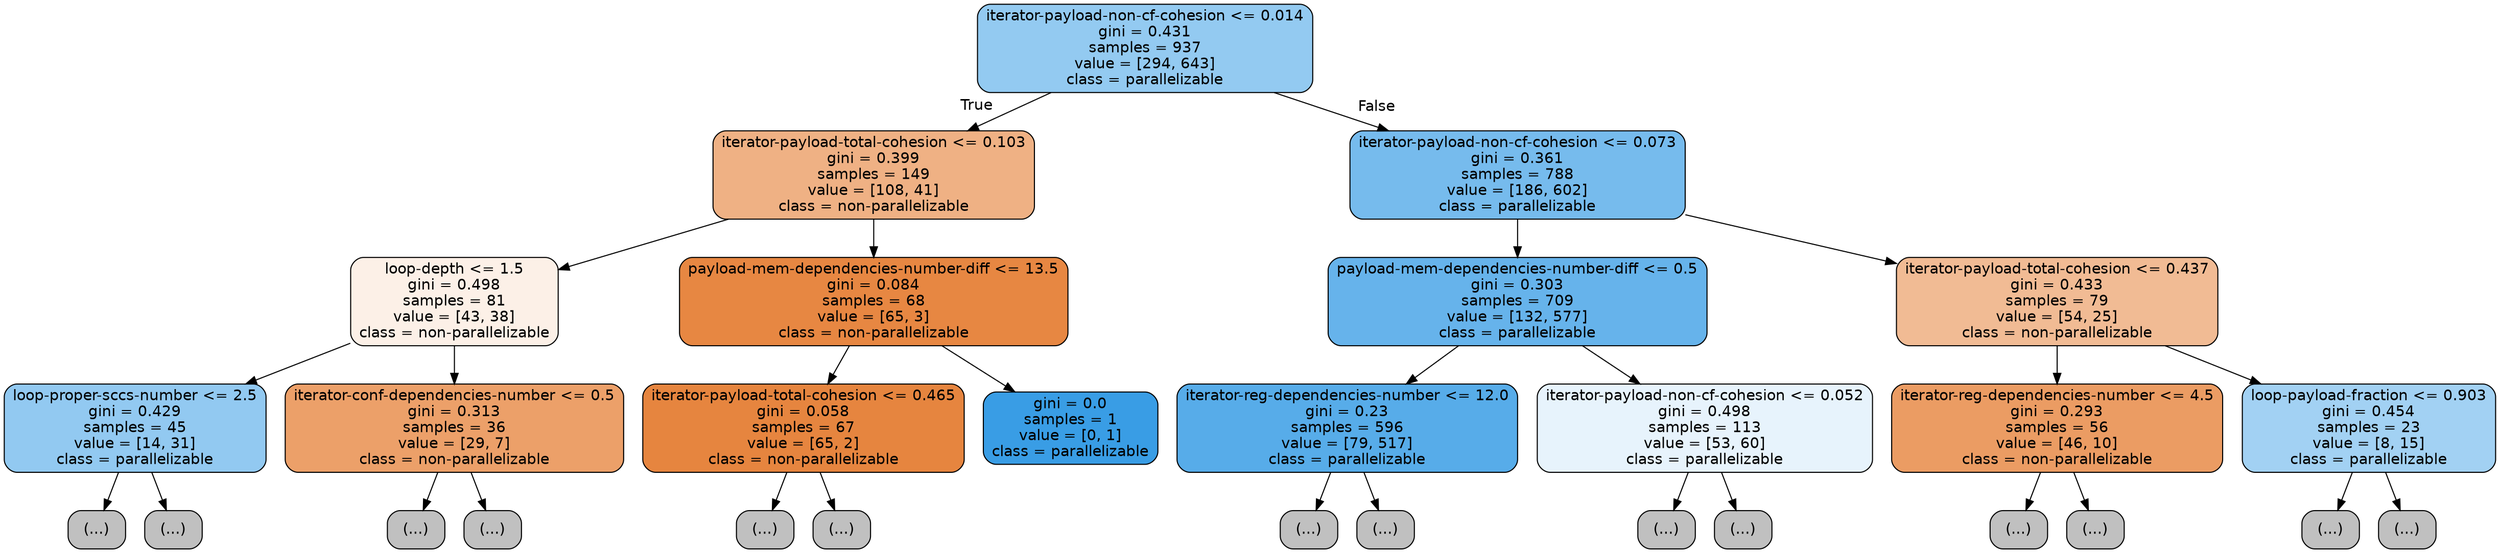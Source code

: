 digraph Tree {
node [shape=box, style="filled, rounded", color="black", fontname=helvetica] ;
edge [fontname=helvetica] ;
0 [label="iterator-payload-non-cf-cohesion <= 0.014\ngini = 0.431\nsamples = 937\nvalue = [294, 643]\nclass = parallelizable", fillcolor="#399de58a"] ;
1 [label="iterator-payload-total-cohesion <= 0.103\ngini = 0.399\nsamples = 149\nvalue = [108, 41]\nclass = non-parallelizable", fillcolor="#e581399e"] ;
0 -> 1 [labeldistance=2.5, labelangle=45, headlabel="True"] ;
2 [label="loop-depth <= 1.5\ngini = 0.498\nsamples = 81\nvalue = [43, 38]\nclass = non-parallelizable", fillcolor="#e581391e"] ;
1 -> 2 ;
3 [label="loop-proper-sccs-number <= 2.5\ngini = 0.429\nsamples = 45\nvalue = [14, 31]\nclass = parallelizable", fillcolor="#399de58c"] ;
2 -> 3 ;
4 [label="(...)", fillcolor="#C0C0C0"] ;
3 -> 4 ;
13 [label="(...)", fillcolor="#C0C0C0"] ;
3 -> 13 ;
16 [label="iterator-conf-dependencies-number <= 0.5\ngini = 0.313\nsamples = 36\nvalue = [29, 7]\nclass = non-parallelizable", fillcolor="#e58139c1"] ;
2 -> 16 ;
17 [label="(...)", fillcolor="#C0C0C0"] ;
16 -> 17 ;
24 [label="(...)", fillcolor="#C0C0C0"] ;
16 -> 24 ;
27 [label="payload-mem-dependencies-number-diff <= 13.5\ngini = 0.084\nsamples = 68\nvalue = [65, 3]\nclass = non-parallelizable", fillcolor="#e58139f3"] ;
1 -> 27 ;
28 [label="iterator-payload-total-cohesion <= 0.465\ngini = 0.058\nsamples = 67\nvalue = [65, 2]\nclass = non-parallelizable", fillcolor="#e58139f7"] ;
27 -> 28 ;
29 [label="(...)", fillcolor="#C0C0C0"] ;
28 -> 29 ;
34 [label="(...)", fillcolor="#C0C0C0"] ;
28 -> 34 ;
35 [label="gini = 0.0\nsamples = 1\nvalue = [0, 1]\nclass = parallelizable", fillcolor="#399de5ff"] ;
27 -> 35 ;
36 [label="iterator-payload-non-cf-cohesion <= 0.073\ngini = 0.361\nsamples = 788\nvalue = [186, 602]\nclass = parallelizable", fillcolor="#399de5b0"] ;
0 -> 36 [labeldistance=2.5, labelangle=-45, headlabel="False"] ;
37 [label="payload-mem-dependencies-number-diff <= 0.5\ngini = 0.303\nsamples = 709\nvalue = [132, 577]\nclass = parallelizable", fillcolor="#399de5c5"] ;
36 -> 37 ;
38 [label="iterator-reg-dependencies-number <= 12.0\ngini = 0.23\nsamples = 596\nvalue = [79, 517]\nclass = parallelizable", fillcolor="#399de5d8"] ;
37 -> 38 ;
39 [label="(...)", fillcolor="#C0C0C0"] ;
38 -> 39 ;
120 [label="(...)", fillcolor="#C0C0C0"] ;
38 -> 120 ;
123 [label="iterator-payload-non-cf-cohesion <= 0.052\ngini = 0.498\nsamples = 113\nvalue = [53, 60]\nclass = parallelizable", fillcolor="#399de51e"] ;
37 -> 123 ;
124 [label="(...)", fillcolor="#C0C0C0"] ;
123 -> 124 ;
149 [label="(...)", fillcolor="#C0C0C0"] ;
123 -> 149 ;
156 [label="iterator-payload-total-cohesion <= 0.437\ngini = 0.433\nsamples = 79\nvalue = [54, 25]\nclass = non-parallelizable", fillcolor="#e5813989"] ;
36 -> 156 ;
157 [label="iterator-reg-dependencies-number <= 4.5\ngini = 0.293\nsamples = 56\nvalue = [46, 10]\nclass = non-parallelizable", fillcolor="#e58139c8"] ;
156 -> 157 ;
158 [label="(...)", fillcolor="#C0C0C0"] ;
157 -> 158 ;
161 [label="(...)", fillcolor="#C0C0C0"] ;
157 -> 161 ;
168 [label="loop-payload-fraction <= 0.903\ngini = 0.454\nsamples = 23\nvalue = [8, 15]\nclass = parallelizable", fillcolor="#399de577"] ;
156 -> 168 ;
169 [label="(...)", fillcolor="#C0C0C0"] ;
168 -> 169 ;
180 [label="(...)", fillcolor="#C0C0C0"] ;
168 -> 180 ;
}